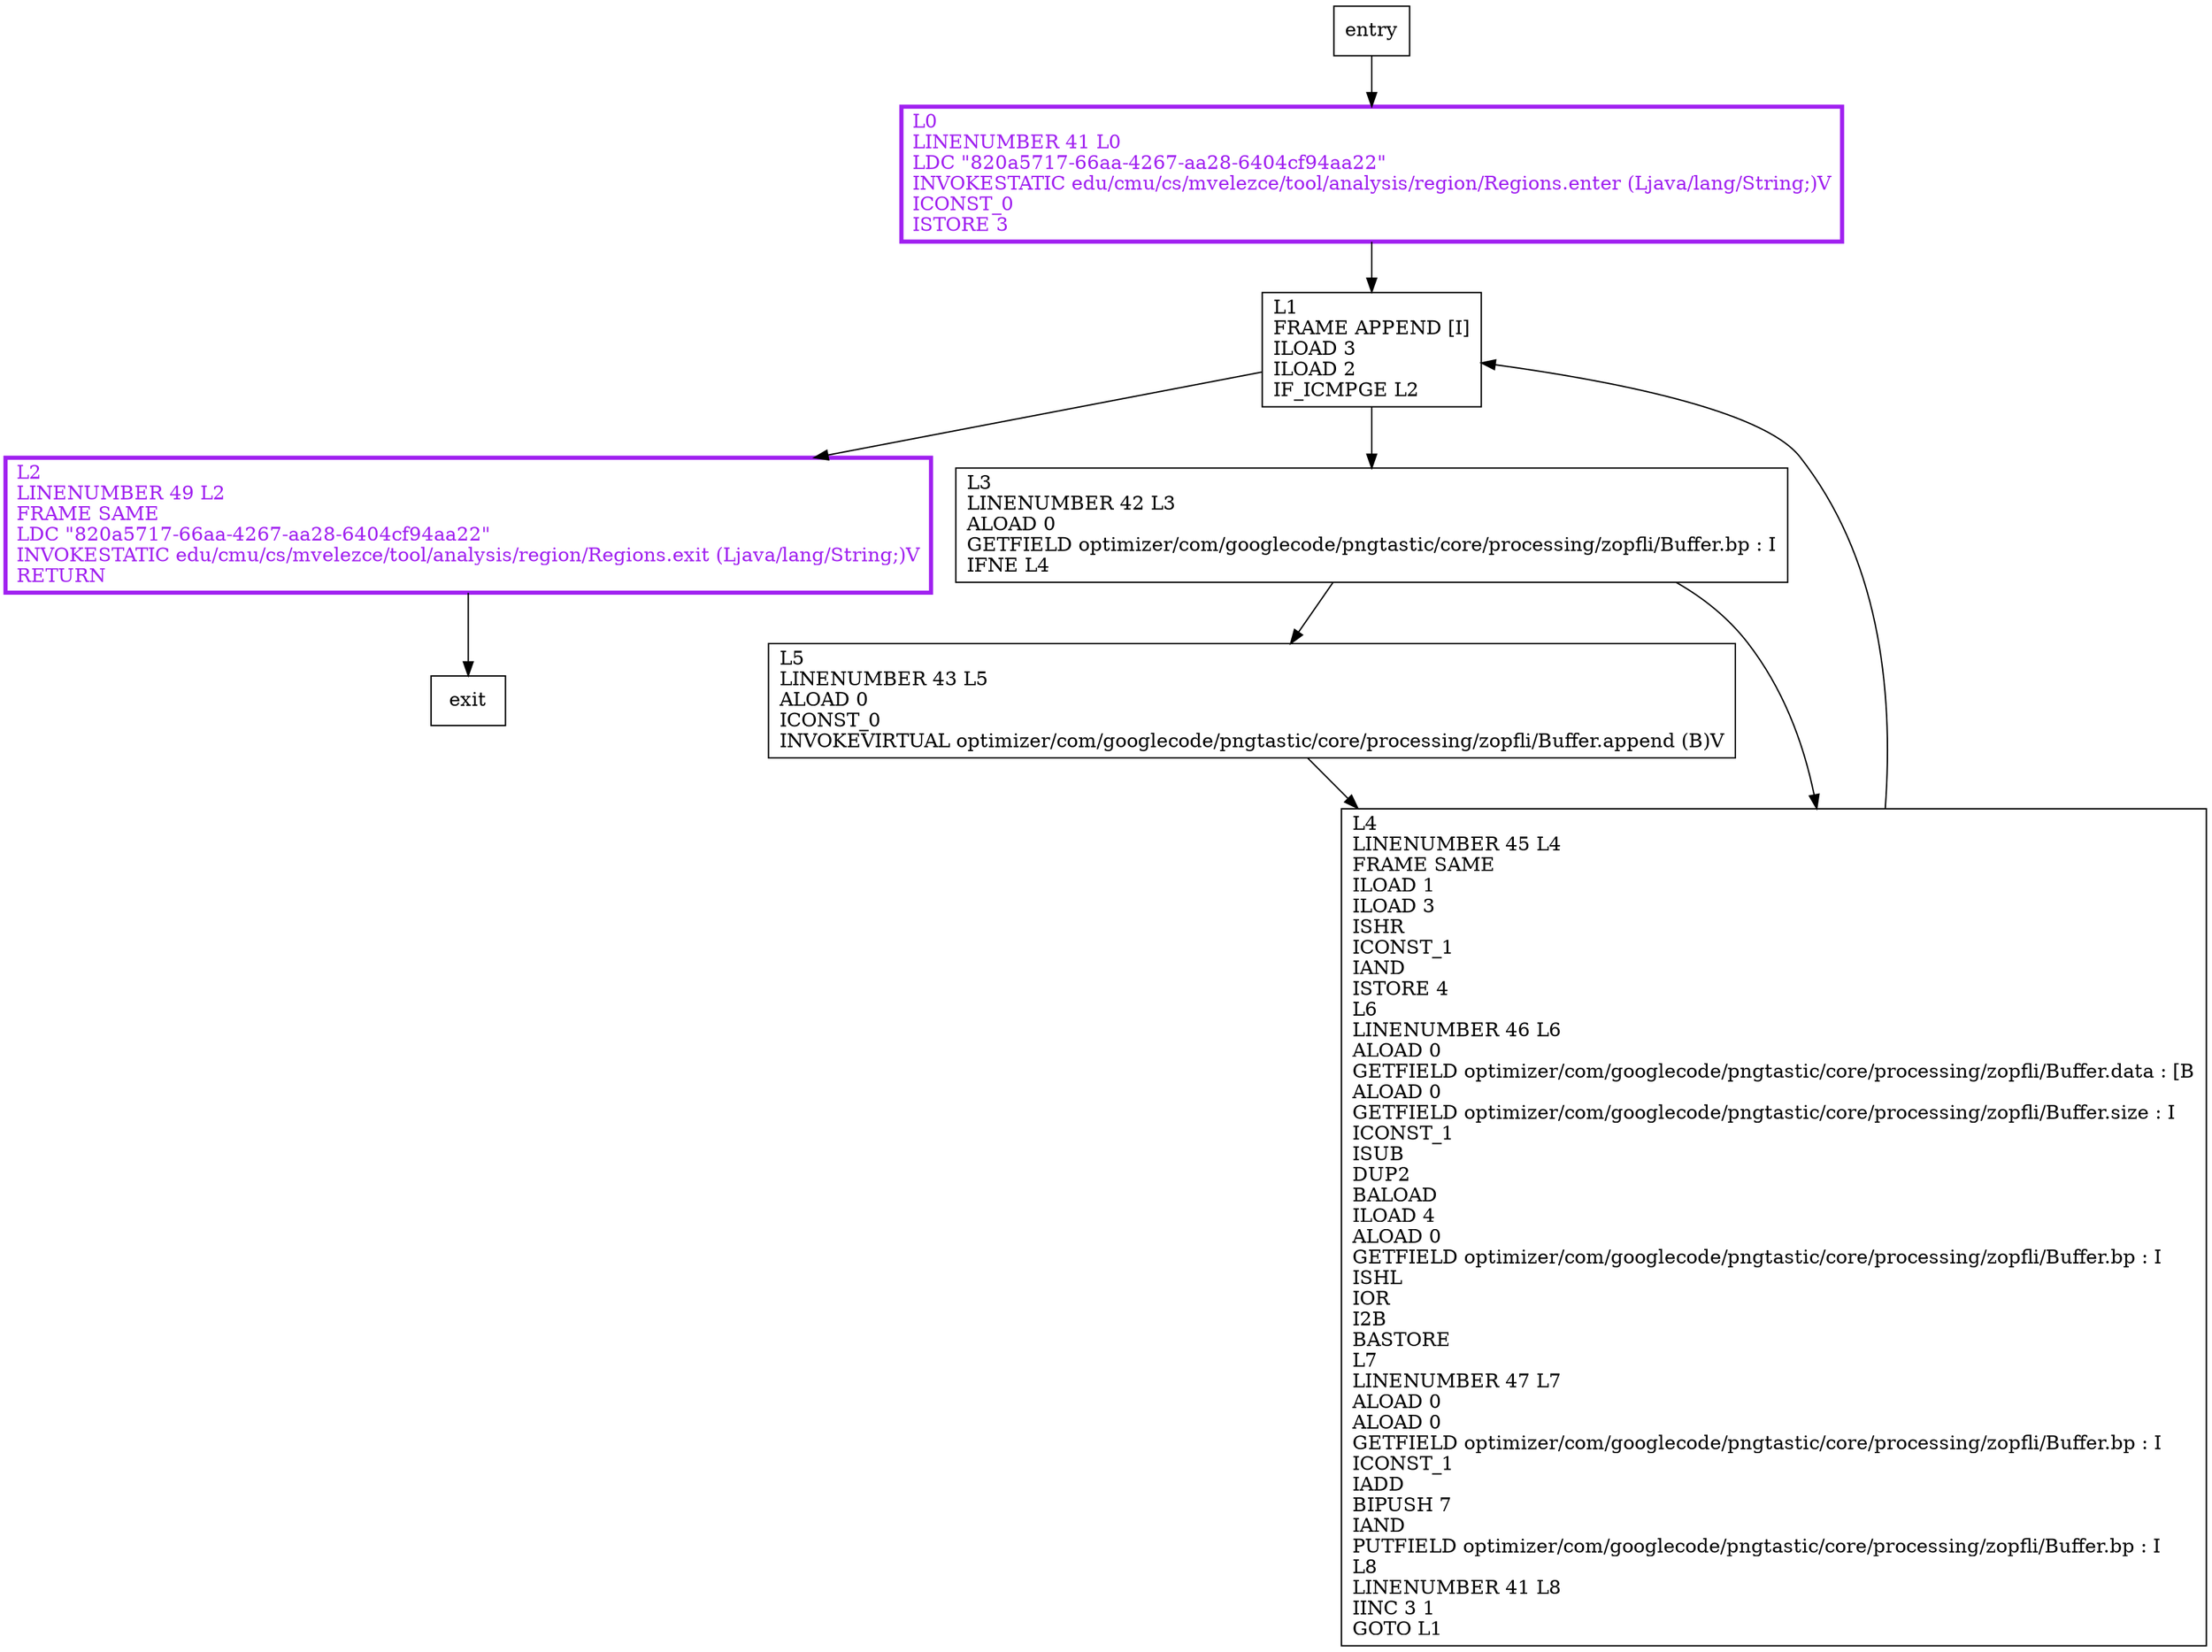 digraph addBits {
node [shape=record];
1257519498 [label="L1\lFRAME APPEND [I]\lILOAD 3\lILOAD 2\lIF_ICMPGE L2\l"];
1037792916 [label="L2\lLINENUMBER 49 L2\lFRAME SAME\lLDC \"820a5717-66aa-4267-aa28-6404cf94aa22\"\lINVOKESTATIC edu/cmu/cs/mvelezce/tool/analysis/region/Regions.exit (Ljava/lang/String;)V\lRETURN\l"];
2001140987 [label="L3\lLINENUMBER 42 L3\lALOAD 0\lGETFIELD optimizer/com/googlecode/pngtastic/core/processing/zopfli/Buffer.bp : I\lIFNE L4\l"];
746423623 [label="L5\lLINENUMBER 43 L5\lALOAD 0\lICONST_0\lINVOKEVIRTUAL optimizer/com/googlecode/pngtastic/core/processing/zopfli/Buffer.append (B)V\l"];
483602101 [label="L0\lLINENUMBER 41 L0\lLDC \"820a5717-66aa-4267-aa28-6404cf94aa22\"\lINVOKESTATIC edu/cmu/cs/mvelezce/tool/analysis/region/Regions.enter (Ljava/lang/String;)V\lICONST_0\lISTORE 3\l"];
702455887 [label="L4\lLINENUMBER 45 L4\lFRAME SAME\lILOAD 1\lILOAD 3\lISHR\lICONST_1\lIAND\lISTORE 4\lL6\lLINENUMBER 46 L6\lALOAD 0\lGETFIELD optimizer/com/googlecode/pngtastic/core/processing/zopfli/Buffer.data : [B\lALOAD 0\lGETFIELD optimizer/com/googlecode/pngtastic/core/processing/zopfli/Buffer.size : I\lICONST_1\lISUB\lDUP2\lBALOAD\lILOAD 4\lALOAD 0\lGETFIELD optimizer/com/googlecode/pngtastic/core/processing/zopfli/Buffer.bp : I\lISHL\lIOR\lI2B\lBASTORE\lL7\lLINENUMBER 47 L7\lALOAD 0\lALOAD 0\lGETFIELD optimizer/com/googlecode/pngtastic/core/processing/zopfli/Buffer.bp : I\lICONST_1\lIADD\lBIPUSH 7\lIAND\lPUTFIELD optimizer/com/googlecode/pngtastic/core/processing/zopfli/Buffer.bp : I\lL8\lLINENUMBER 41 L8\lIINC 3 1\lGOTO L1\l"];
entry;
exit;
entry -> 483602101;
1257519498 -> 1037792916;
1257519498 -> 2001140987;
1037792916 -> exit;
2001140987 -> 746423623;
2001140987 -> 702455887;
746423623 -> 702455887;
483602101 -> 1257519498;
702455887 -> 1257519498;
1037792916[fontcolor="purple", penwidth=3, color="purple"];
483602101[fontcolor="purple", penwidth=3, color="purple"];
}
